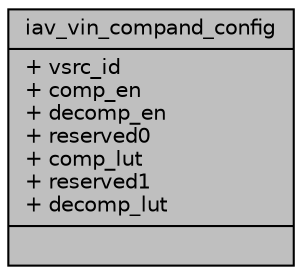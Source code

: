 digraph "iav_vin_compand_config"
{
 // INTERACTIVE_SVG=YES
 // LATEX_PDF_SIZE
  bgcolor="transparent";
  edge [fontname="Helvetica",fontsize="10",labelfontname="Helvetica",labelfontsize="10"];
  node [fontname="Helvetica",fontsize="10",shape=record];
  Node1 [label="{iav_vin_compand_config\n|+ vsrc_id\l+ comp_en\l+ decomp_en\l+ reserved0\l+ comp_lut\l+ reserved1\l+ decomp_lut\l|}",height=0.2,width=0.4,color="black", fillcolor="grey75", style="filled", fontcolor="black",tooltip=" "];
}
